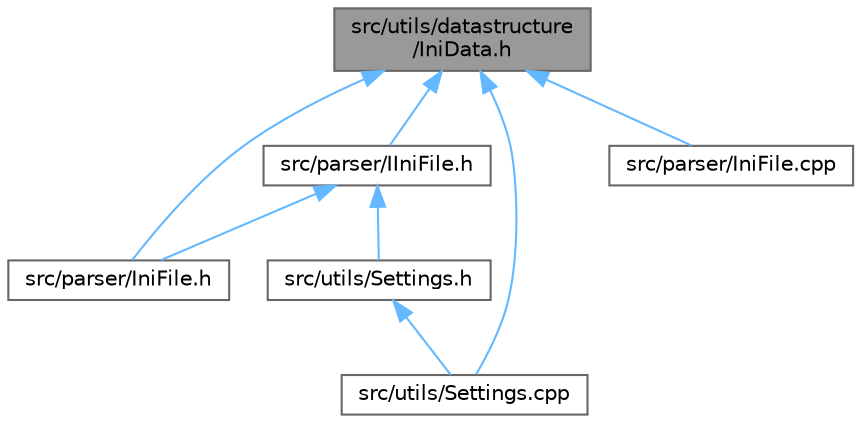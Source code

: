 digraph "src/utils/datastructure/IniData.h"
{
 // LATEX_PDF_SIZE
  bgcolor="transparent";
  edge [fontname=Helvetica,fontsize=10,labelfontname=Helvetica,labelfontsize=10];
  node [fontname=Helvetica,fontsize=10,shape=box,height=0.2,width=0.4];
  Node1 [id="Node000001",label="src/utils/datastructure\l/IniData.h",height=0.2,width=0.4,color="gray40", fillcolor="grey60", style="filled", fontcolor="black",tooltip="Definition of the .ini file content descriptor datastructure for csvhelper."];
  Node1 -> Node2 [id="edge1_Node000001_Node000002",dir="back",color="steelblue1",style="solid",tooltip=" "];
  Node2 [id="Node000002",label="src/parser/IIniFile.h",height=0.2,width=0.4,color="grey40", fillcolor="white", style="filled",URL="$_i_ini_file_8h.html",tooltip="Interface declaration of parsed .ini file handler class of csvhelper."];
  Node2 -> Node3 [id="edge2_Node000002_Node000003",dir="back",color="steelblue1",style="solid",tooltip=" "];
  Node3 [id="Node000003",label="src/parser/IniFile.h",height=0.2,width=0.4,color="grey40", fillcolor="white", style="filled",URL="$_ini_file_8h.html",tooltip="Definition of parsed .ini file handler class of csvhelper."];
  Node2 -> Node4 [id="edge3_Node000002_Node000004",dir="back",color="steelblue1",style="solid",tooltip=" "];
  Node4 [id="Node000004",label="src/utils/Settings.h",height=0.2,width=0.4,color="grey40", fillcolor="white", style="filled",URL="$_settings_8h.html",tooltip="Declaration of the settings class for csvhelper."];
  Node4 -> Node5 [id="edge4_Node000004_Node000005",dir="back",color="steelblue1",style="solid",tooltip=" "];
  Node5 [id="Node000005",label="src/utils/Settings.cpp",height=0.2,width=0.4,color="grey40", fillcolor="white", style="filled",URL="$_settings_8cpp.html",tooltip="Implementation of the settings class for csvhelper."];
  Node1 -> Node6 [id="edge5_Node000001_Node000006",dir="back",color="steelblue1",style="solid",tooltip=" "];
  Node6 [id="Node000006",label="src/parser/IniFile.cpp",height=0.2,width=0.4,color="grey40", fillcolor="white", style="filled",URL="$_ini_file_8cpp.html",tooltip="Functions for .ini file parser of csvhelper."];
  Node1 -> Node3 [id="edge6_Node000001_Node000003",dir="back",color="steelblue1",style="solid",tooltip=" "];
  Node1 -> Node5 [id="edge7_Node000001_Node000005",dir="back",color="steelblue1",style="solid",tooltip=" "];
}
